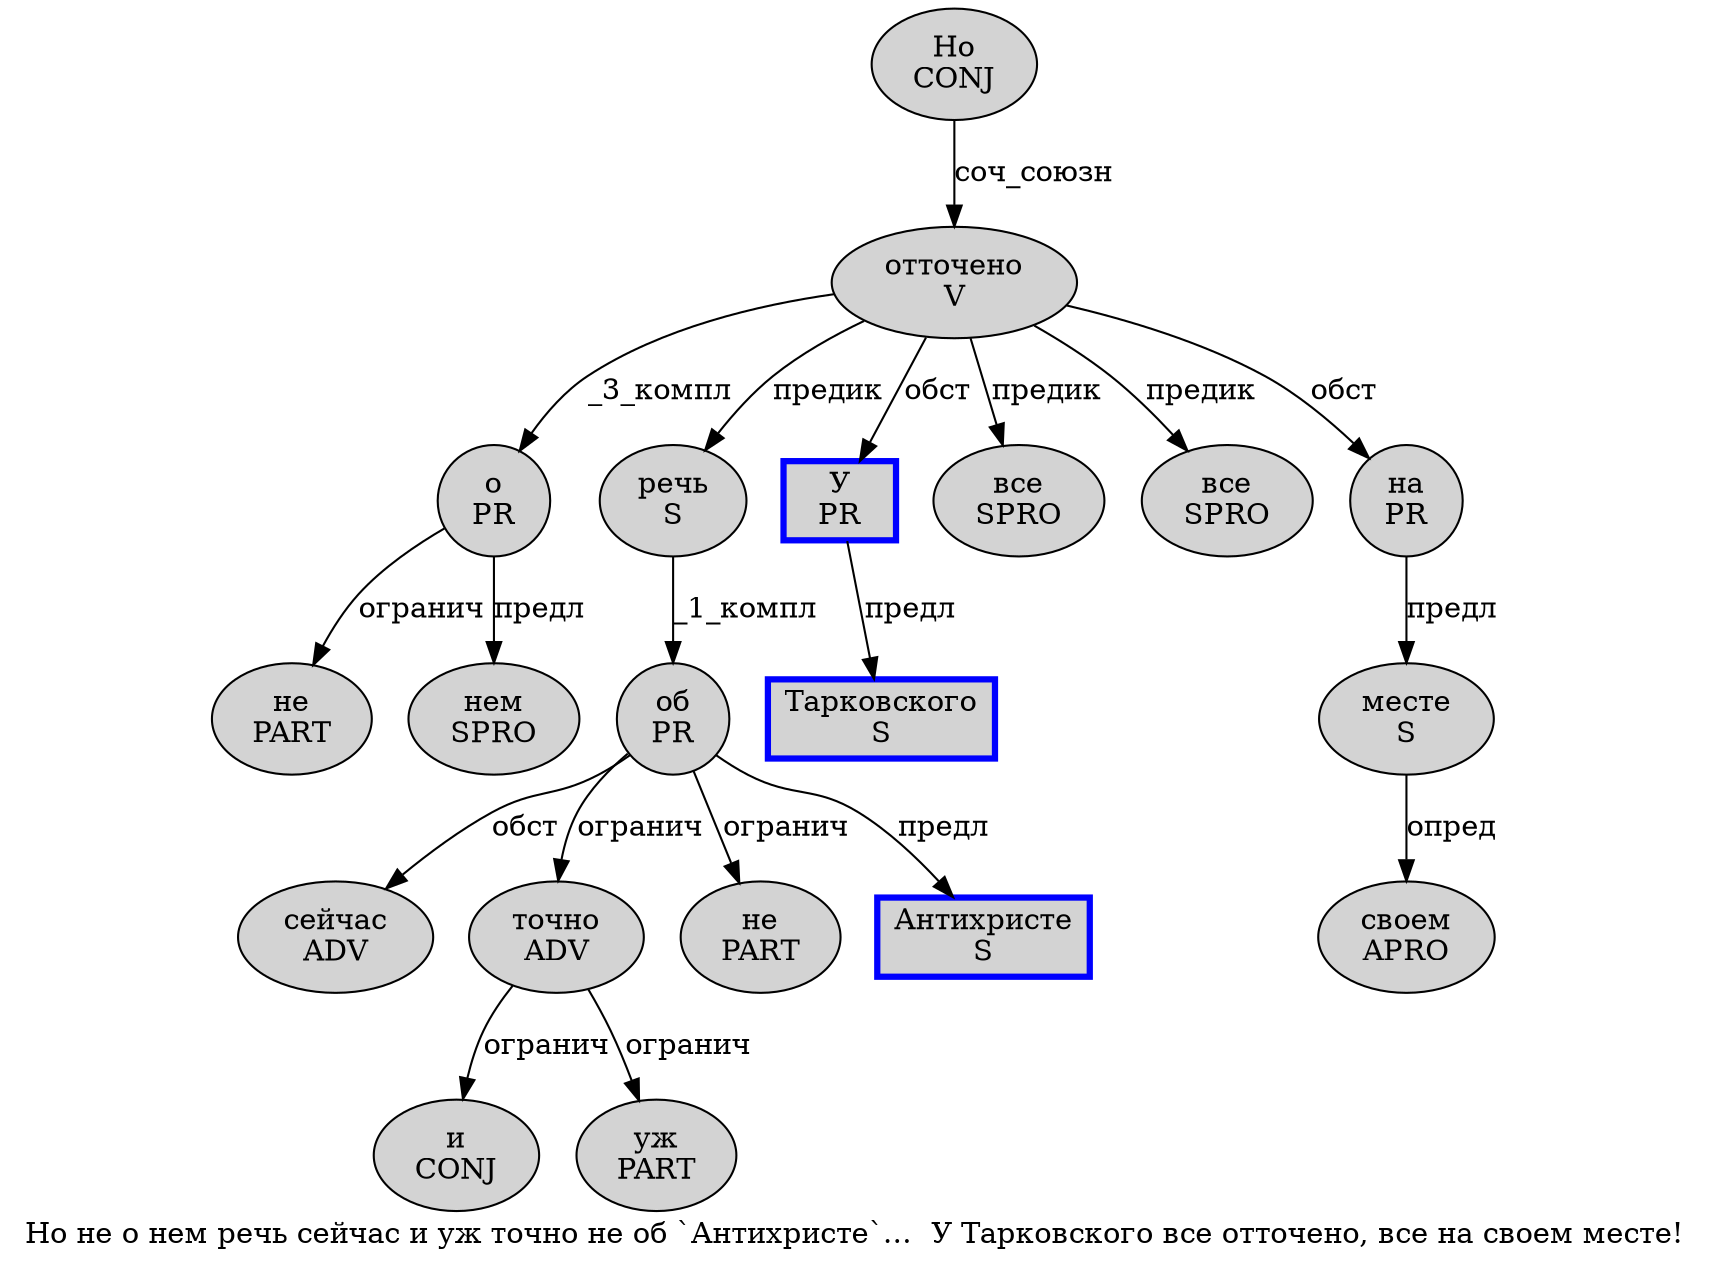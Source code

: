 digraph SENTENCE_2157 {
	graph [label="Но не о нем речь сейчас и уж точно не об `Антихристе`…  У Тарковского все отточено, все на своем месте!"]
	node [style=filled]
		0 [label="Но
CONJ" color="" fillcolor=lightgray penwidth=1 shape=ellipse]
		1 [label="не
PART" color="" fillcolor=lightgray penwidth=1 shape=ellipse]
		2 [label="о
PR" color="" fillcolor=lightgray penwidth=1 shape=ellipse]
		3 [label="нем
SPRO" color="" fillcolor=lightgray penwidth=1 shape=ellipse]
		4 [label="речь
S" color="" fillcolor=lightgray penwidth=1 shape=ellipse]
		5 [label="сейчас
ADV" color="" fillcolor=lightgray penwidth=1 shape=ellipse]
		6 [label="и
CONJ" color="" fillcolor=lightgray penwidth=1 shape=ellipse]
		7 [label="уж
PART" color="" fillcolor=lightgray penwidth=1 shape=ellipse]
		8 [label="точно
ADV" color="" fillcolor=lightgray penwidth=1 shape=ellipse]
		9 [label="не
PART" color="" fillcolor=lightgray penwidth=1 shape=ellipse]
		10 [label="об
PR" color="" fillcolor=lightgray penwidth=1 shape=ellipse]
		12 [label="Антихристе
S" color=blue fillcolor=lightgray penwidth=3 shape=box]
		15 [label="У
PR" color=blue fillcolor=lightgray penwidth=3 shape=box]
		16 [label="Тарковского
S" color=blue fillcolor=lightgray penwidth=3 shape=box]
		17 [label="все
SPRO" color="" fillcolor=lightgray penwidth=1 shape=ellipse]
		18 [label="отточено
V" color="" fillcolor=lightgray penwidth=1 shape=ellipse]
		20 [label="все
SPRO" color="" fillcolor=lightgray penwidth=1 shape=ellipse]
		21 [label="на
PR" color="" fillcolor=lightgray penwidth=1 shape=ellipse]
		22 [label="своем
APRO" color="" fillcolor=lightgray penwidth=1 shape=ellipse]
		23 [label="месте
S" color="" fillcolor=lightgray penwidth=1 shape=ellipse]
			4 -> 10 [label="_1_компл"]
			2 -> 1 [label="огранич"]
			2 -> 3 [label="предл"]
			8 -> 6 [label="огранич"]
			8 -> 7 [label="огранич"]
			18 -> 2 [label="_3_компл"]
			18 -> 4 [label="предик"]
			18 -> 15 [label="обст"]
			18 -> 17 [label="предик"]
			18 -> 20 [label="предик"]
			18 -> 21 [label="обст"]
			23 -> 22 [label="опред"]
			21 -> 23 [label="предл"]
			0 -> 18 [label="соч_союзн"]
			15 -> 16 [label="предл"]
			10 -> 5 [label="обст"]
			10 -> 8 [label="огранич"]
			10 -> 9 [label="огранич"]
			10 -> 12 [label="предл"]
}